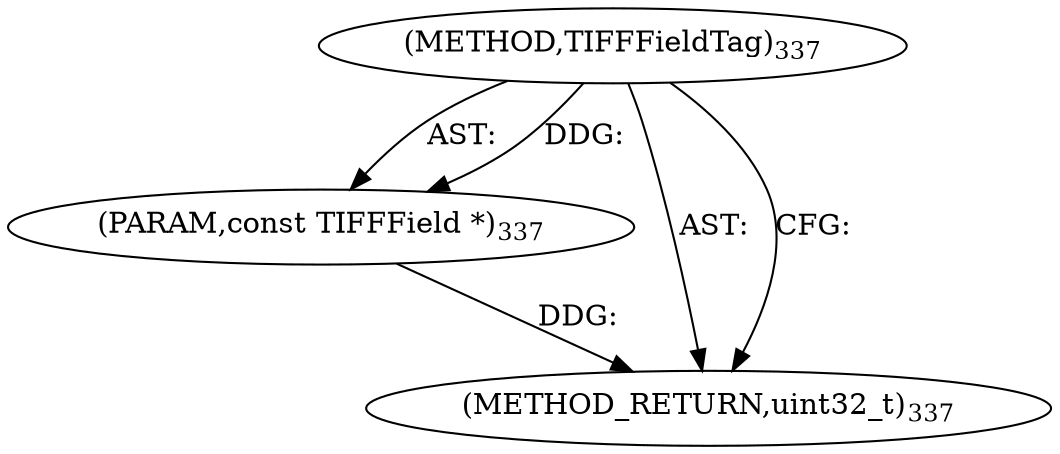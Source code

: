 digraph "TIFFFieldTag" {  
"8435" [label = <(METHOD,TIFFFieldTag)<SUB>337</SUB>> ]
"8436" [label = <(PARAM,const TIFFField *)<SUB>337</SUB>> ]
"8437" [label = <(METHOD_RETURN,uint32_t)<SUB>337</SUB>> ]
  "8435" -> "8436"  [ label = "AST: "] 
  "8435" -> "8437"  [ label = "AST: "] 
  "8435" -> "8437"  [ label = "CFG: "] 
  "8436" -> "8437"  [ label = "DDG: "] 
  "8435" -> "8436"  [ label = "DDG: "] 
}
